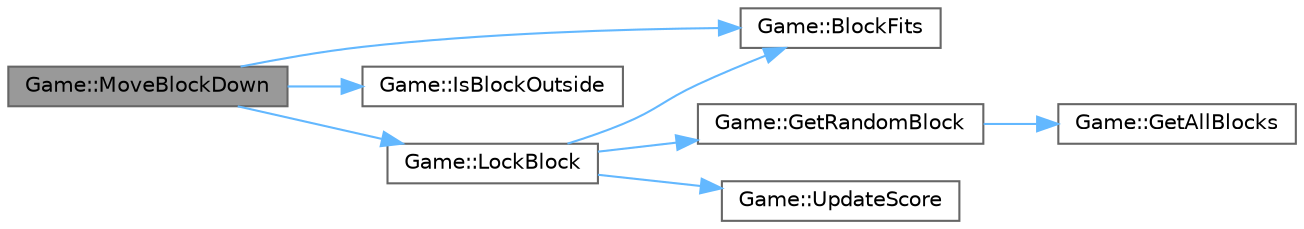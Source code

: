 digraph "Game::MoveBlockDown"
{
 // INTERACTIVE_SVG=YES
 // LATEX_PDF_SIZE
  bgcolor="transparent";
  edge [fontname=Helvetica,fontsize=10,labelfontname=Helvetica,labelfontsize=10];
  node [fontname=Helvetica,fontsize=10,shape=box,height=0.2,width=0.4];
  rankdir="LR";
  Node1 [id="Node000001",label="Game::MoveBlockDown",height=0.2,width=0.4,color="gray40", fillcolor="grey60", style="filled", fontcolor="black",tooltip="Di chuyển khối xuống theo thời gian."];
  Node1 -> Node2 [id="edge1_Node000001_Node000002",color="steelblue1",style="solid",tooltip=" "];
  Node2 [id="Node000002",label="Game::BlockFits",height=0.2,width=0.4,color="grey40", fillcolor="white", style="filled",URL="$class_game.html#aa29a7f6f5c14bebe5298bf1f336c3b9d",tooltip="Kiểm tra khối có vừa vặn trong lưới không."];
  Node1 -> Node3 [id="edge2_Node000001_Node000003",color="steelblue1",style="solid",tooltip=" "];
  Node3 [id="Node000003",label="Game::IsBlockOutside",height=0.2,width=0.4,color="grey40", fillcolor="white", style="filled",URL="$class_game.html#accb7007d6dfe37ad695f88edac551ca3",tooltip="Kiểm tra xem khối hiện tại có nằm ngoài lưới không."];
  Node1 -> Node4 [id="edge3_Node000001_Node000004",color="steelblue1",style="solid",tooltip=" "];
  Node4 [id="Node000004",label="Game::LockBlock",height=0.2,width=0.4,color="grey40", fillcolor="white", style="filled",URL="$class_game.html#a66fba2bd0f328e0f278300575362eccd",tooltip="Khóa khối vào lưới khi không thể di chuyển thêm."];
  Node4 -> Node2 [id="edge4_Node000004_Node000002",color="steelblue1",style="solid",tooltip=" "];
  Node4 -> Node5 [id="edge5_Node000004_Node000005",color="steelblue1",style="solid",tooltip=" "];
  Node5 [id="Node000005",label="Game::GetRandomBlock",height=0.2,width=0.4,color="grey40", fillcolor="white", style="filled",URL="$class_game.html#abc16983181324744859e150bdcdc74fb",tooltip="Tạo một khối ngẫu nhiên từ danh sách khối."];
  Node5 -> Node6 [id="edge6_Node000005_Node000006",color="steelblue1",style="solid",tooltip=" "];
  Node6 [id="Node000006",label="Game::GetAllBlocks",height=0.2,width=0.4,color="grey40", fillcolor="white", style="filled",URL="$class_game.html#a5f27e7baebf6edb48feaf5f8fc85ce0d",tooltip="Lấy danh sách tất cả các loại khối."];
  Node4 -> Node7 [id="edge7_Node000004_Node000007",color="steelblue1",style="solid",tooltip=" "];
  Node7 [id="Node000007",label="Game::UpdateScore",height=0.2,width=0.4,color="grey40", fillcolor="white", style="filled",URL="$class_game.html#a4172ecd9094334b298f73ac13a6ef9f5",tooltip="Cập nhật điểm số dựa trên số dòng bị xóa và điểm rơi khối."];
}
